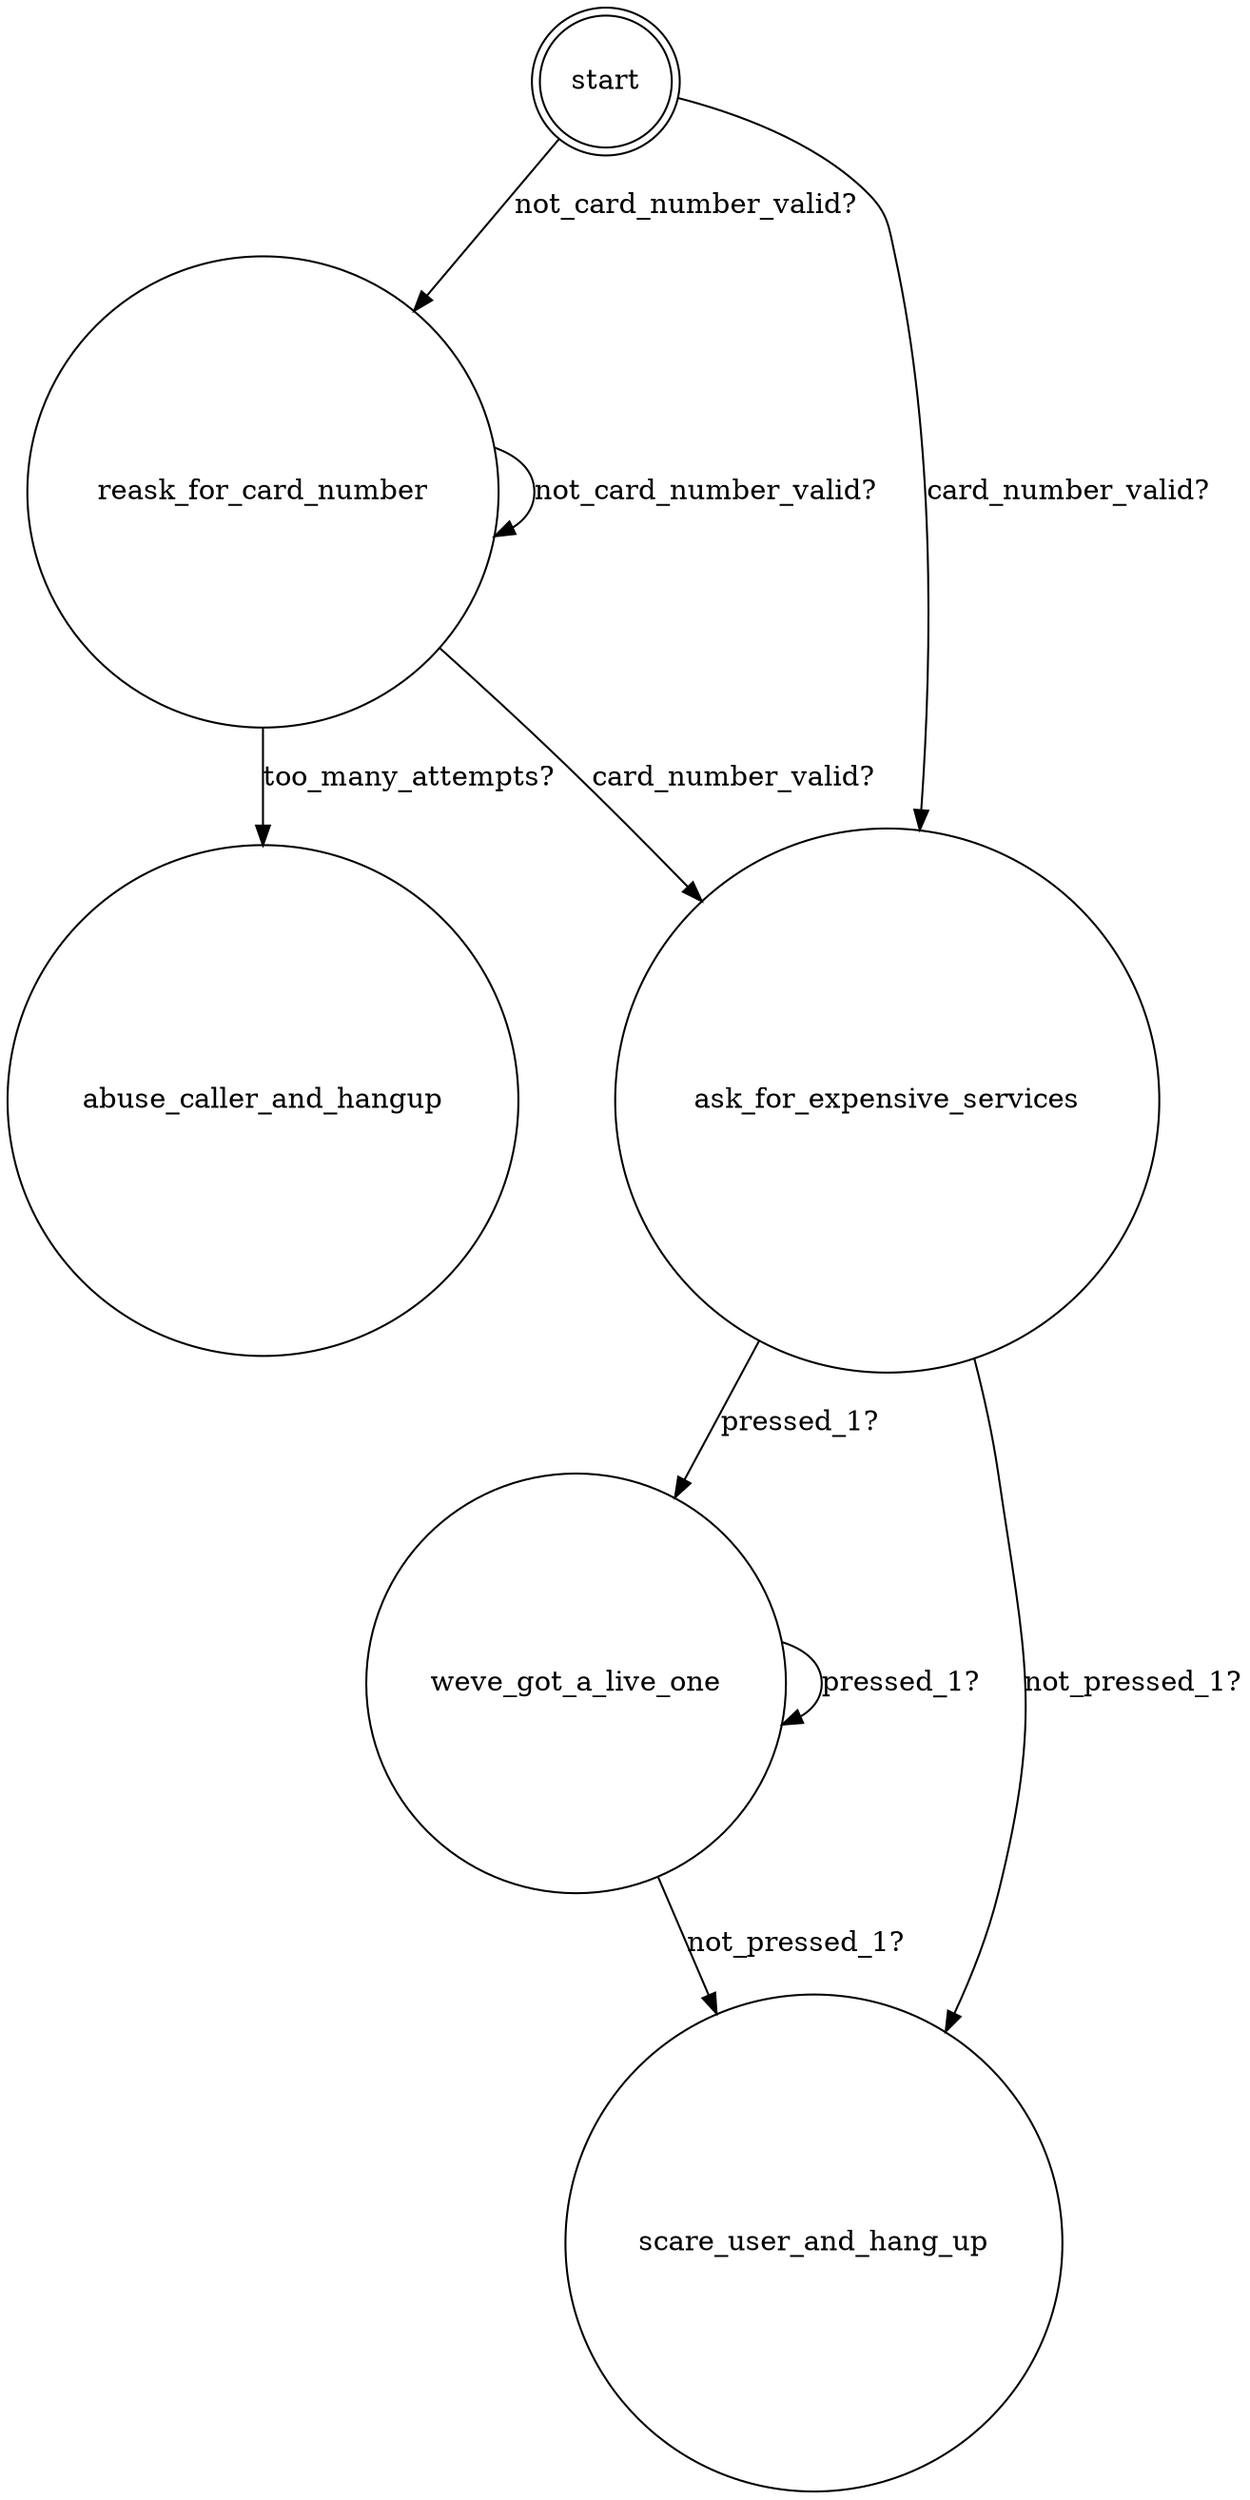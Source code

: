digraph {
  "abuse_caller_and_hangup" [ shape = circle ]; 
  "reask_for_card_number" [ shape = circle ]; 
  "reask_for_card_number" -> "abuse_caller_and_hangup" [ label = "too_many_attempts?" ];
  "reask_for_card_number" -> "reask_for_card_number" [ label = "not_card_number_valid?" ];
  "reask_for_card_number" -> "ask_for_expensive_services" [ label = "card_number_valid?" ];
  "weve_got_a_live_one" [ shape = circle ]; 
  "weve_got_a_live_one" -> "weve_got_a_live_one" [ label = "pressed_1?" ];
  "weve_got_a_live_one" -> "scare_user_and_hang_up" [ label = "not_pressed_1?" ];
  "start" [ shape = doublecircle ]; 
  "start" -> "reask_for_card_number" [ label = "not_card_number_valid?" ];
  "start" -> "ask_for_expensive_services" [ label = "card_number_valid?" ];
  "ask_for_expensive_services" [ shape = circle ]; 
  "ask_for_expensive_services" -> "weve_got_a_live_one" [ label = "pressed_1?" ];
  "ask_for_expensive_services" -> "scare_user_and_hang_up" [ label = "not_pressed_1?" ];
  "scare_user_and_hang_up" [ shape = circle ]; 
}
